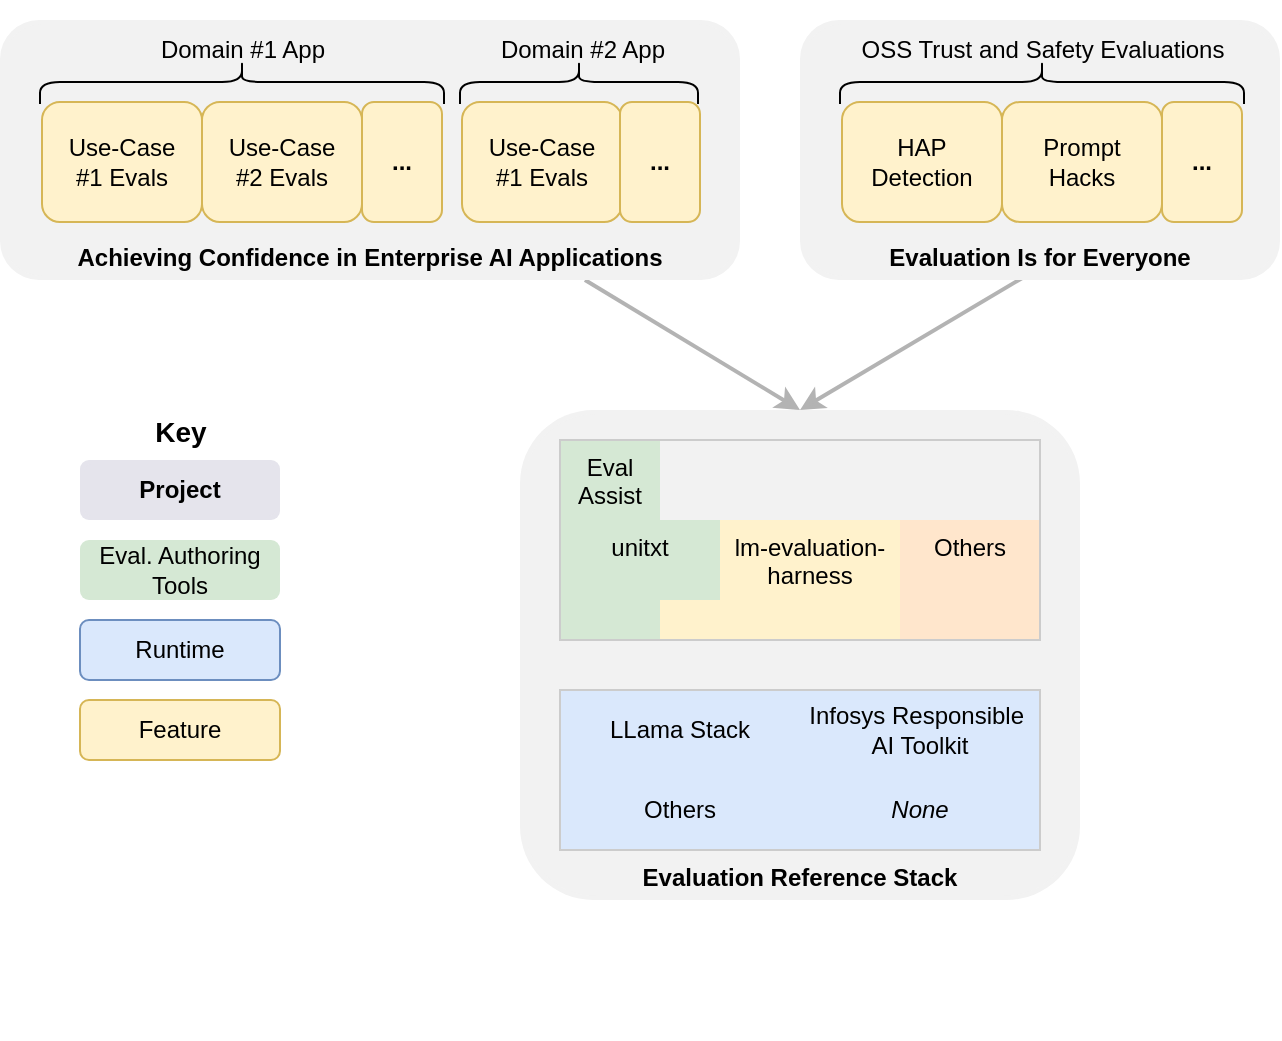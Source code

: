 <mxfile version="28.0.4">
  <diagram name="Page-1" id="09gnQbrcLcjUpxyhCd7x">
    <mxGraphModel dx="1956" dy="1004" grid="1" gridSize="10" guides="1" tooltips="1" connect="1" arrows="1" fold="1" page="1" pageScale="1" pageWidth="850" pageHeight="1100" background="#ffffff" math="0" shadow="0">
      <root>
        <mxCell id="0" />
        <mxCell id="1" parent="0" />
        <mxCell id="c8Kz1cjIccoRoO9TKuOa-13" value="" style="endArrow=classic;html=1;rounded=0;exitX=0.464;exitY=0.991;exitDx=0;exitDy=0;strokeWidth=2;exitPerimeter=0;entryX=0.5;entryY=0;entryDx=0;entryDy=0;strokeColor=#B3B3B3;" parent="1" source="A06e3dQSnWRtUagbO1aE-56" edge="1">
          <mxGeometry width="50" height="50" relative="1" as="geometry">
            <mxPoint x="-120" y="145" as="sourcePoint" />
            <mxPoint x="-440" y="205" as="targetPoint" />
          </mxGeometry>
        </mxCell>
        <mxCell id="c8Kz1cjIccoRoO9TKuOa-23" value="" style="endArrow=classic;html=1;rounded=0;strokeWidth=2;entryX=0.5;entryY=0;entryDx=0;entryDy=0;strokeColor=#B3B3B3;" parent="1" source="A06e3dQSnWRtUagbO1aE-49" edge="1">
          <mxGeometry width="50" height="50" relative="1" as="geometry">
            <mxPoint x="-661" y="121" as="sourcePoint" />
            <mxPoint x="-440" y="205" as="targetPoint" />
          </mxGeometry>
        </mxCell>
        <mxCell id="A06e3dQSnWRtUagbO1aE-72" value="" style="group" parent="1" vertex="1" connectable="0">
          <mxGeometry x="-440" width="240" height="140" as="geometry" />
        </mxCell>
        <mxCell id="A06e3dQSnWRtUagbO1aE-56" value="&lt;span style=&quot;text-wrap-mode: nowrap;&quot;&gt;&lt;b&gt;Evaluation Is for Everyone&lt;/b&gt;&lt;/span&gt;" style="shape=ext;double=1;rounded=1;whiteSpace=wrap;html=1;verticalAlign=bottom;fillColor=light-dark(#F2F2F2,#3B394A);strokeColor=none;" parent="A06e3dQSnWRtUagbO1aE-72" vertex="1">
          <mxGeometry y="10" width="240" height="130" as="geometry" />
        </mxCell>
        <mxCell id="A06e3dQSnWRtUagbO1aE-57" value="" style="group" parent="A06e3dQSnWRtUagbO1aE-72" vertex="1" connectable="0">
          <mxGeometry x="20" width="202" height="111" as="geometry" />
        </mxCell>
        <mxCell id="A06e3dQSnWRtUagbO1aE-58" value="" style="shape=curlyBracket;whiteSpace=wrap;html=1;rounded=1;flipH=1;labelPosition=right;verticalLabelPosition=middle;align=left;verticalAlign=middle;size=0.5;rotation=270;" parent="A06e3dQSnWRtUagbO1aE-57" vertex="1">
          <mxGeometry x="90" y="-60" width="22" height="202" as="geometry" />
        </mxCell>
        <mxCell id="A06e3dQSnWRtUagbO1aE-59" value="OSS Trust and Safety Evaluations" style="text;html=1;align=center;verticalAlign=middle;resizable=0;points=[];autosize=1;strokeColor=none;fillColor=none;" parent="A06e3dQSnWRtUagbO1aE-57" vertex="1">
          <mxGeometry x="1" y="10" width="200" height="30" as="geometry" />
        </mxCell>
        <mxCell id="A06e3dQSnWRtUagbO1aE-60" value="" style="group" parent="A06e3dQSnWRtUagbO1aE-57" vertex="1" connectable="0">
          <mxGeometry x="1" y="51" width="200" height="60" as="geometry" />
        </mxCell>
        <mxCell id="A06e3dQSnWRtUagbO1aE-61" value="&lt;b&gt;...&lt;/b&gt;" style="rounded=1;whiteSpace=wrap;html=1;fillColor=#fff2cc;strokeColor=#d6b656;" parent="A06e3dQSnWRtUagbO1aE-60" vertex="1">
          <mxGeometry x="160" width="40" height="60" as="geometry" />
        </mxCell>
        <mxCell id="A06e3dQSnWRtUagbO1aE-62" value="HAP&lt;div&gt;Detection&lt;/div&gt;" style="rounded=1;whiteSpace=wrap;html=1;fillColor=#fff2cc;strokeColor=#d6b656;" parent="A06e3dQSnWRtUagbO1aE-60" vertex="1">
          <mxGeometry width="80" height="60" as="geometry" />
        </mxCell>
        <mxCell id="A06e3dQSnWRtUagbO1aE-63" value="Prompt&lt;div&gt;Hacks&lt;/div&gt;" style="rounded=1;whiteSpace=wrap;html=1;fillColor=#fff2cc;strokeColor=#d6b656;" parent="A06e3dQSnWRtUagbO1aE-60" vertex="1">
          <mxGeometry x="80" width="80" height="60" as="geometry" />
        </mxCell>
        <mxCell id="D40bndub3G7Wd3hAwxGO-7" value="&lt;font style=&quot;font-size: 14px;&quot;&gt;Key&lt;/font&gt;" style="text;strokeColor=none;fillColor=none;html=1;fontSize=24;fontStyle=1;verticalAlign=top;align=center;" parent="1" vertex="1">
          <mxGeometry x="-800" y="192" width="100" height="30" as="geometry" />
        </mxCell>
        <mxCell id="D40bndub3G7Wd3hAwxGO-9" value="&lt;b&gt;Project&lt;/b&gt;" style="shape=ext;double=1;rounded=1;whiteSpace=wrap;html=1;verticalAlign=middle;fillColor=light-dark(#e5e4ec, #3b394a);strokeColor=none;" parent="1" vertex="1">
          <mxGeometry x="-800" y="230" width="100" height="30" as="geometry" />
        </mxCell>
        <mxCell id="D40bndub3G7Wd3hAwxGO-13" value="" style="endArrow=classic;html=1;rounded=0;exitX=0.5;exitY=1;exitDx=0;exitDy=0;strokeWidth=3;" parent="1" edge="1">
          <mxGeometry width="50" height="50" relative="1" as="geometry">
            <mxPoint x="-400" y="510" as="sourcePoint" />
            <mxPoint x="-400" y="510" as="targetPoint" />
          </mxGeometry>
        </mxCell>
        <mxCell id="D40bndub3G7Wd3hAwxGO-17" value="Eval. Authoring Tools" style="shape=ext;double=1;rounded=1;whiteSpace=wrap;html=1;verticalAlign=middle;fillColor=#d5e8d4;strokeColor=none;" parent="1" vertex="1">
          <mxGeometry x="-800" y="270" width="100" height="30" as="geometry" />
        </mxCell>
        <mxCell id="D40bndub3G7Wd3hAwxGO-18" value="Runtime" style="rounded=1;whiteSpace=wrap;html=1;fillColor=#dae8fc;strokeColor=#6c8ebf;" parent="1" vertex="1">
          <mxGeometry x="-800" y="310" width="100" height="30" as="geometry" />
        </mxCell>
        <mxCell id="j3kJrDrttDqKAtoF3lWx-1" value="Feature" style="rounded=1;whiteSpace=wrap;html=1;fillColor=#fff2cc;strokeColor=#d6b656;" parent="1" vertex="1">
          <mxGeometry x="-800" y="350" width="100" height="30" as="geometry" />
        </mxCell>
        <mxCell id="8xSNHx3AalRm5qy8O698-20" value="" style="group" parent="1" vertex="1" connectable="0">
          <mxGeometry x="-840" width="370" height="140" as="geometry" />
        </mxCell>
        <mxCell id="A06e3dQSnWRtUagbO1aE-49" value="&lt;span style=&quot;text-wrap-mode: nowrap;&quot;&gt;&lt;b&gt;Achieving Confidence in&amp;nbsp;&lt;/b&gt;&lt;/span&gt;&lt;b style=&quot;color: light-dark(rgb(0, 0, 0), rgb(255, 255, 255)); text-wrap-mode: nowrap; background-color: transparent;&quot;&gt;Enterprise AI Applications&lt;/b&gt;" style="shape=ext;double=1;rounded=1;whiteSpace=wrap;html=1;verticalAlign=bottom;fillColor=light-dark(#F2F2F2,#3B394A);strokeColor=none;" parent="8xSNHx3AalRm5qy8O698-20" vertex="1">
          <mxGeometry y="10" width="370" height="130" as="geometry" />
        </mxCell>
        <mxCell id="A06e3dQSnWRtUagbO1aE-53" value="" style="endArrow=classic;html=1;rounded=0;exitX=0.5;exitY=1;exitDx=0;exitDy=0;strokeWidth=3;" parent="8xSNHx3AalRm5qy8O698-20" edge="1">
          <mxGeometry width="50" height="50" relative="1" as="geometry">
            <mxPoint x="330" y="40" as="sourcePoint" />
            <mxPoint x="330" y="40" as="targetPoint" />
          </mxGeometry>
        </mxCell>
        <mxCell id="A06e3dQSnWRtUagbO1aE-41" value="" style="shape=curlyBracket;whiteSpace=wrap;html=1;rounded=1;flipH=1;labelPosition=right;verticalLabelPosition=middle;align=left;verticalAlign=middle;size=0.5;rotation=270;" parent="8xSNHx3AalRm5qy8O698-20" vertex="1">
          <mxGeometry x="278.5" y="-18.5" width="22" height="119" as="geometry" />
        </mxCell>
        <mxCell id="A06e3dQSnWRtUagbO1aE-42" value="Domain #2 App" style="text;html=1;align=center;verticalAlign=middle;resizable=0;points=[];autosize=1;strokeColor=none;fillColor=none;" parent="8xSNHx3AalRm5qy8O698-20" vertex="1">
          <mxGeometry x="235.5" y="10" width="110" height="30" as="geometry" />
        </mxCell>
        <mxCell id="A06e3dQSnWRtUagbO1aE-43" value="" style="group" parent="8xSNHx3AalRm5qy8O698-20" vertex="1" connectable="0">
          <mxGeometry x="231" y="51" width="119" height="60" as="geometry" />
        </mxCell>
        <mxCell id="A06e3dQSnWRtUagbO1aE-45" value="Use-Case&lt;div&gt;#1 Evals&lt;/div&gt;" style="rounded=1;whiteSpace=wrap;html=1;fillColor=#fff2cc;strokeColor=#d6b656;" parent="A06e3dQSnWRtUagbO1aE-43" vertex="1">
          <mxGeometry width="80" height="60" as="geometry" />
        </mxCell>
        <mxCell id="A06e3dQSnWRtUagbO1aE-44" value="&lt;b&gt;...&lt;/b&gt;" style="rounded=1;whiteSpace=wrap;html=1;fillColor=#fff2cc;strokeColor=#d6b656;" parent="8xSNHx3AalRm5qy8O698-20" vertex="1">
          <mxGeometry x="310" y="51" width="40" height="60" as="geometry" />
        </mxCell>
        <mxCell id="A06e3dQSnWRtUagbO1aE-33" value="" style="group" parent="8xSNHx3AalRm5qy8O698-20" vertex="1" connectable="0">
          <mxGeometry x="20" width="202" height="111" as="geometry" />
        </mxCell>
        <mxCell id="A06e3dQSnWRtUagbO1aE-34" value="" style="shape=curlyBracket;whiteSpace=wrap;html=1;rounded=1;flipH=1;labelPosition=right;verticalLabelPosition=middle;align=left;verticalAlign=middle;size=0.5;rotation=270;" parent="A06e3dQSnWRtUagbO1aE-33" vertex="1">
          <mxGeometry x="90" y="-60" width="22" height="202" as="geometry" />
        </mxCell>
        <mxCell id="A06e3dQSnWRtUagbO1aE-35" value="Domain #1 App" style="text;html=1;align=center;verticalAlign=middle;resizable=0;points=[];autosize=1;strokeColor=none;fillColor=none;" parent="A06e3dQSnWRtUagbO1aE-33" vertex="1">
          <mxGeometry x="46" y="10" width="110" height="30" as="geometry" />
        </mxCell>
        <mxCell id="A06e3dQSnWRtUagbO1aE-36" value="" style="group" parent="A06e3dQSnWRtUagbO1aE-33" vertex="1" connectable="0">
          <mxGeometry x="1" y="51" width="200" height="60" as="geometry" />
        </mxCell>
        <mxCell id="A06e3dQSnWRtUagbO1aE-37" value="&lt;b&gt;...&lt;/b&gt;" style="rounded=1;whiteSpace=wrap;html=1;fillColor=#fff2cc;strokeColor=#d6b656;" parent="A06e3dQSnWRtUagbO1aE-36" vertex="1">
          <mxGeometry x="160" width="40" height="60" as="geometry" />
        </mxCell>
        <mxCell id="A06e3dQSnWRtUagbO1aE-38" value="Use-Case&lt;div&gt;#1 Evals&lt;/div&gt;" style="rounded=1;whiteSpace=wrap;html=1;fillColor=#fff2cc;strokeColor=#d6b656;" parent="A06e3dQSnWRtUagbO1aE-36" vertex="1">
          <mxGeometry width="80" height="60" as="geometry" />
        </mxCell>
        <mxCell id="A06e3dQSnWRtUagbO1aE-39" value="Use-Case&lt;div&gt;#2 Evals&lt;/div&gt;" style="rounded=1;whiteSpace=wrap;html=1;fillColor=#fff2cc;strokeColor=#d6b656;" parent="A06e3dQSnWRtUagbO1aE-36" vertex="1">
          <mxGeometry x="80" width="80" height="60" as="geometry" />
        </mxCell>
        <mxCell id="5ABcrT_REZ8qjH32tKrO-1" value="" style="group" vertex="1" connectable="0" parent="1">
          <mxGeometry x="-600" y="220" width="320" height="240" as="geometry" />
        </mxCell>
        <mxCell id="5ABcrT_REZ8qjH32tKrO-2" value="" style="endArrow=classic;html=1;rounded=0;exitX=0.5;exitY=1;exitDx=0;exitDy=0;strokeWidth=3;" edge="1" parent="5ABcrT_REZ8qjH32tKrO-1">
          <mxGeometry width="50" height="50" relative="1" as="geometry">
            <mxPoint x="315" y="10" as="sourcePoint" />
            <mxPoint x="315" y="10" as="targetPoint" />
          </mxGeometry>
        </mxCell>
        <mxCell id="5ABcrT_REZ8qjH32tKrO-3" value="" style="group" vertex="1" connectable="0" parent="5ABcrT_REZ8qjH32tKrO-1">
          <mxGeometry width="320" height="240" as="geometry" />
        </mxCell>
        <mxCell id="5ABcrT_REZ8qjH32tKrO-4" value="&lt;b&gt;Evaluation Reference Stack&lt;/b&gt;" style="shape=ext;double=1;rounded=1;whiteSpace=wrap;html=1;verticalAlign=bottom;fillColor=#F2F2F2;strokeColor=none;" vertex="1" parent="5ABcrT_REZ8qjH32tKrO-3">
          <mxGeometry x="20" y="-15" width="280" height="245" as="geometry" />
        </mxCell>
        <mxCell id="5ABcrT_REZ8qjH32tKrO-5" value="&lt;i&gt;None&lt;/i&gt;" style="rounded=0;whiteSpace=wrap;html=1;fillColor=#dae8fc;strokeColor=none;" vertex="1" parent="5ABcrT_REZ8qjH32tKrO-3">
          <mxGeometry x="160" y="165" width="120" height="40" as="geometry" />
        </mxCell>
        <mxCell id="5ABcrT_REZ8qjH32tKrO-6" value="LLama Stack" style="rounded=0;whiteSpace=wrap;html=1;fillColor=#dae8fc;strokeColor=none;" vertex="1" parent="5ABcrT_REZ8qjH32tKrO-3">
          <mxGeometry x="40" y="125" width="120" height="40" as="geometry" />
        </mxCell>
        <mxCell id="5ABcrT_REZ8qjH32tKrO-7" value="Others" style="rounded=0;whiteSpace=wrap;html=1;fillColor=#dae8fc;strokeColor=none;" vertex="1" parent="5ABcrT_REZ8qjH32tKrO-3">
          <mxGeometry x="40" y="165" width="120" height="40" as="geometry" />
        </mxCell>
        <mxCell id="5ABcrT_REZ8qjH32tKrO-8" value="Eval Assist" style="rounded=0;whiteSpace=wrap;html=1;fillColor=#d5e8d4;strokeColor=none;verticalAlign=top;" vertex="1" parent="5ABcrT_REZ8qjH32tKrO-3">
          <mxGeometry x="40" width="50" height="40" as="geometry" />
        </mxCell>
        <mxCell id="5ABcrT_REZ8qjH32tKrO-9" value="unitxt" style="rounded=0;whiteSpace=wrap;html=1;fillColor=#d5e8d4;strokeColor=none;verticalAlign=top;" vertex="1" parent="5ABcrT_REZ8qjH32tKrO-3">
          <mxGeometry x="40" y="40" width="80" height="60" as="geometry" />
        </mxCell>
        <mxCell id="5ABcrT_REZ8qjH32tKrO-10" value="&lt;span style=&quot;color: rgb(0, 0, 0); font-family: Helvetica; font-size: 12px; font-style: normal; font-variant-ligatures: normal; font-variant-caps: normal; font-weight: 400; letter-spacing: normal; orphans: 2; text-align: center; text-indent: 0px; text-transform: none; widows: 2; word-spacing: 0px; -webkit-text-stroke-width: 0px; white-space: normal; text-decoration-thickness: initial; text-decoration-style: initial; text-decoration-color: initial; float: none; display: inline !important;&quot;&gt;lm-evaluation-harness&lt;/span&gt;" style="rounded=0;whiteSpace=wrap;html=1;fillColor=#fff2cc;strokeColor=none;verticalAlign=top;" vertex="1" parent="5ABcrT_REZ8qjH32tKrO-3">
          <mxGeometry x="120" y="40" width="90" height="60" as="geometry" />
        </mxCell>
        <mxCell id="5ABcrT_REZ8qjH32tKrO-11" value="" style="rounded=0;whiteSpace=wrap;html=1;fillColor=#fff2cc;strokeColor=none;verticalAlign=top;" vertex="1" parent="5ABcrT_REZ8qjH32tKrO-3">
          <mxGeometry x="90" y="80" width="80" height="20" as="geometry" />
        </mxCell>
        <mxCell id="5ABcrT_REZ8qjH32tKrO-12" value="Infosys Responsible&amp;nbsp;&lt;div&gt;AI Toolkit&lt;/div&gt;" style="rounded=0;whiteSpace=wrap;html=1;fillColor=#dae8fc;strokeColor=none;" vertex="1" parent="5ABcrT_REZ8qjH32tKrO-3">
          <mxGeometry x="160" y="125" width="120" height="40" as="geometry" />
        </mxCell>
        <mxCell id="5ABcrT_REZ8qjH32tKrO-13" value="" style="rounded=0;whiteSpace=wrap;html=1;fillColor=none;strokeColor=#CCCCCC;" vertex="1" parent="5ABcrT_REZ8qjH32tKrO-3">
          <mxGeometry x="40" y="125" width="240" height="80" as="geometry" />
        </mxCell>
        <mxCell id="5ABcrT_REZ8qjH32tKrO-14" value="Others" style="rounded=0;whiteSpace=wrap;html=1;fillColor=#ffe6cc;strokeColor=none;verticalAlign=top;" vertex="1" parent="5ABcrT_REZ8qjH32tKrO-3">
          <mxGeometry x="210" y="40" width="70" height="60" as="geometry" />
        </mxCell>
        <mxCell id="5ABcrT_REZ8qjH32tKrO-15" value="" style="rounded=0;whiteSpace=wrap;html=1;fillColor=none;strokeColor=#CCCCCC;" vertex="1" parent="5ABcrT_REZ8qjH32tKrO-3">
          <mxGeometry x="40" width="240" height="100" as="geometry" />
        </mxCell>
      </root>
    </mxGraphModel>
  </diagram>
</mxfile>
